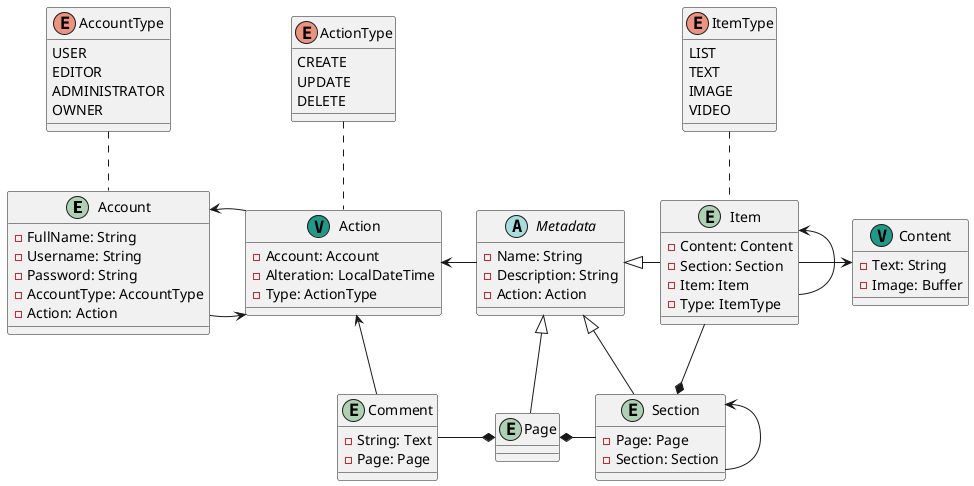 @startuml
'https://plantuml.com/class-diagram'

entity Account
{
    - FullName: String
    - Username: String
    - Password: String
    - AccountType: AccountType
    - Action: Action
}

enum AccountType
{
    USER
    EDITOR
    ADMINISTRATOR
    OWNER
}

entity Action <<(V, #229988)>>
{
    - Account: Account
    - Alteration: LocalDateTime
    - Type: ActionType
}

enum ActionType
{
    CREATE
    UPDATE
    DELETE
}

abstract class Metadata
{
    - Name: String
    - Description: String
    - Action: Action
}

entity Page
{

}

entity Section
{
    - Page: Page
    - Section: Section
}

entity Item
{
    - Content: Content
    - Section: Section
    - Item: Item
    - Type: ItemType
}

enum ItemType
{
    LIST
    TEXT
    IMAGE
    VIDEO
}

entity Content <<(V, #229988)>>
{
    - Text: String
    - Image: Buffer
}

entity Comment
{
    - String: Text
    - Page: Page
}

Account .up. AccountType
Account -right-> Action

Action -left-> Account
Action .up. ActionType

Metadata -left-> Action

Comment -up-> Action
Comment -right-* Page

Page -up-|> Metadata

Section -up-|> Metadata
Section -left-* Page
Section -up-> Section

Item -left-|> Metadata
Item -down-* Section
Item -right-> Content
Item .up. ItemType
Item -up-> Item

@enduml
